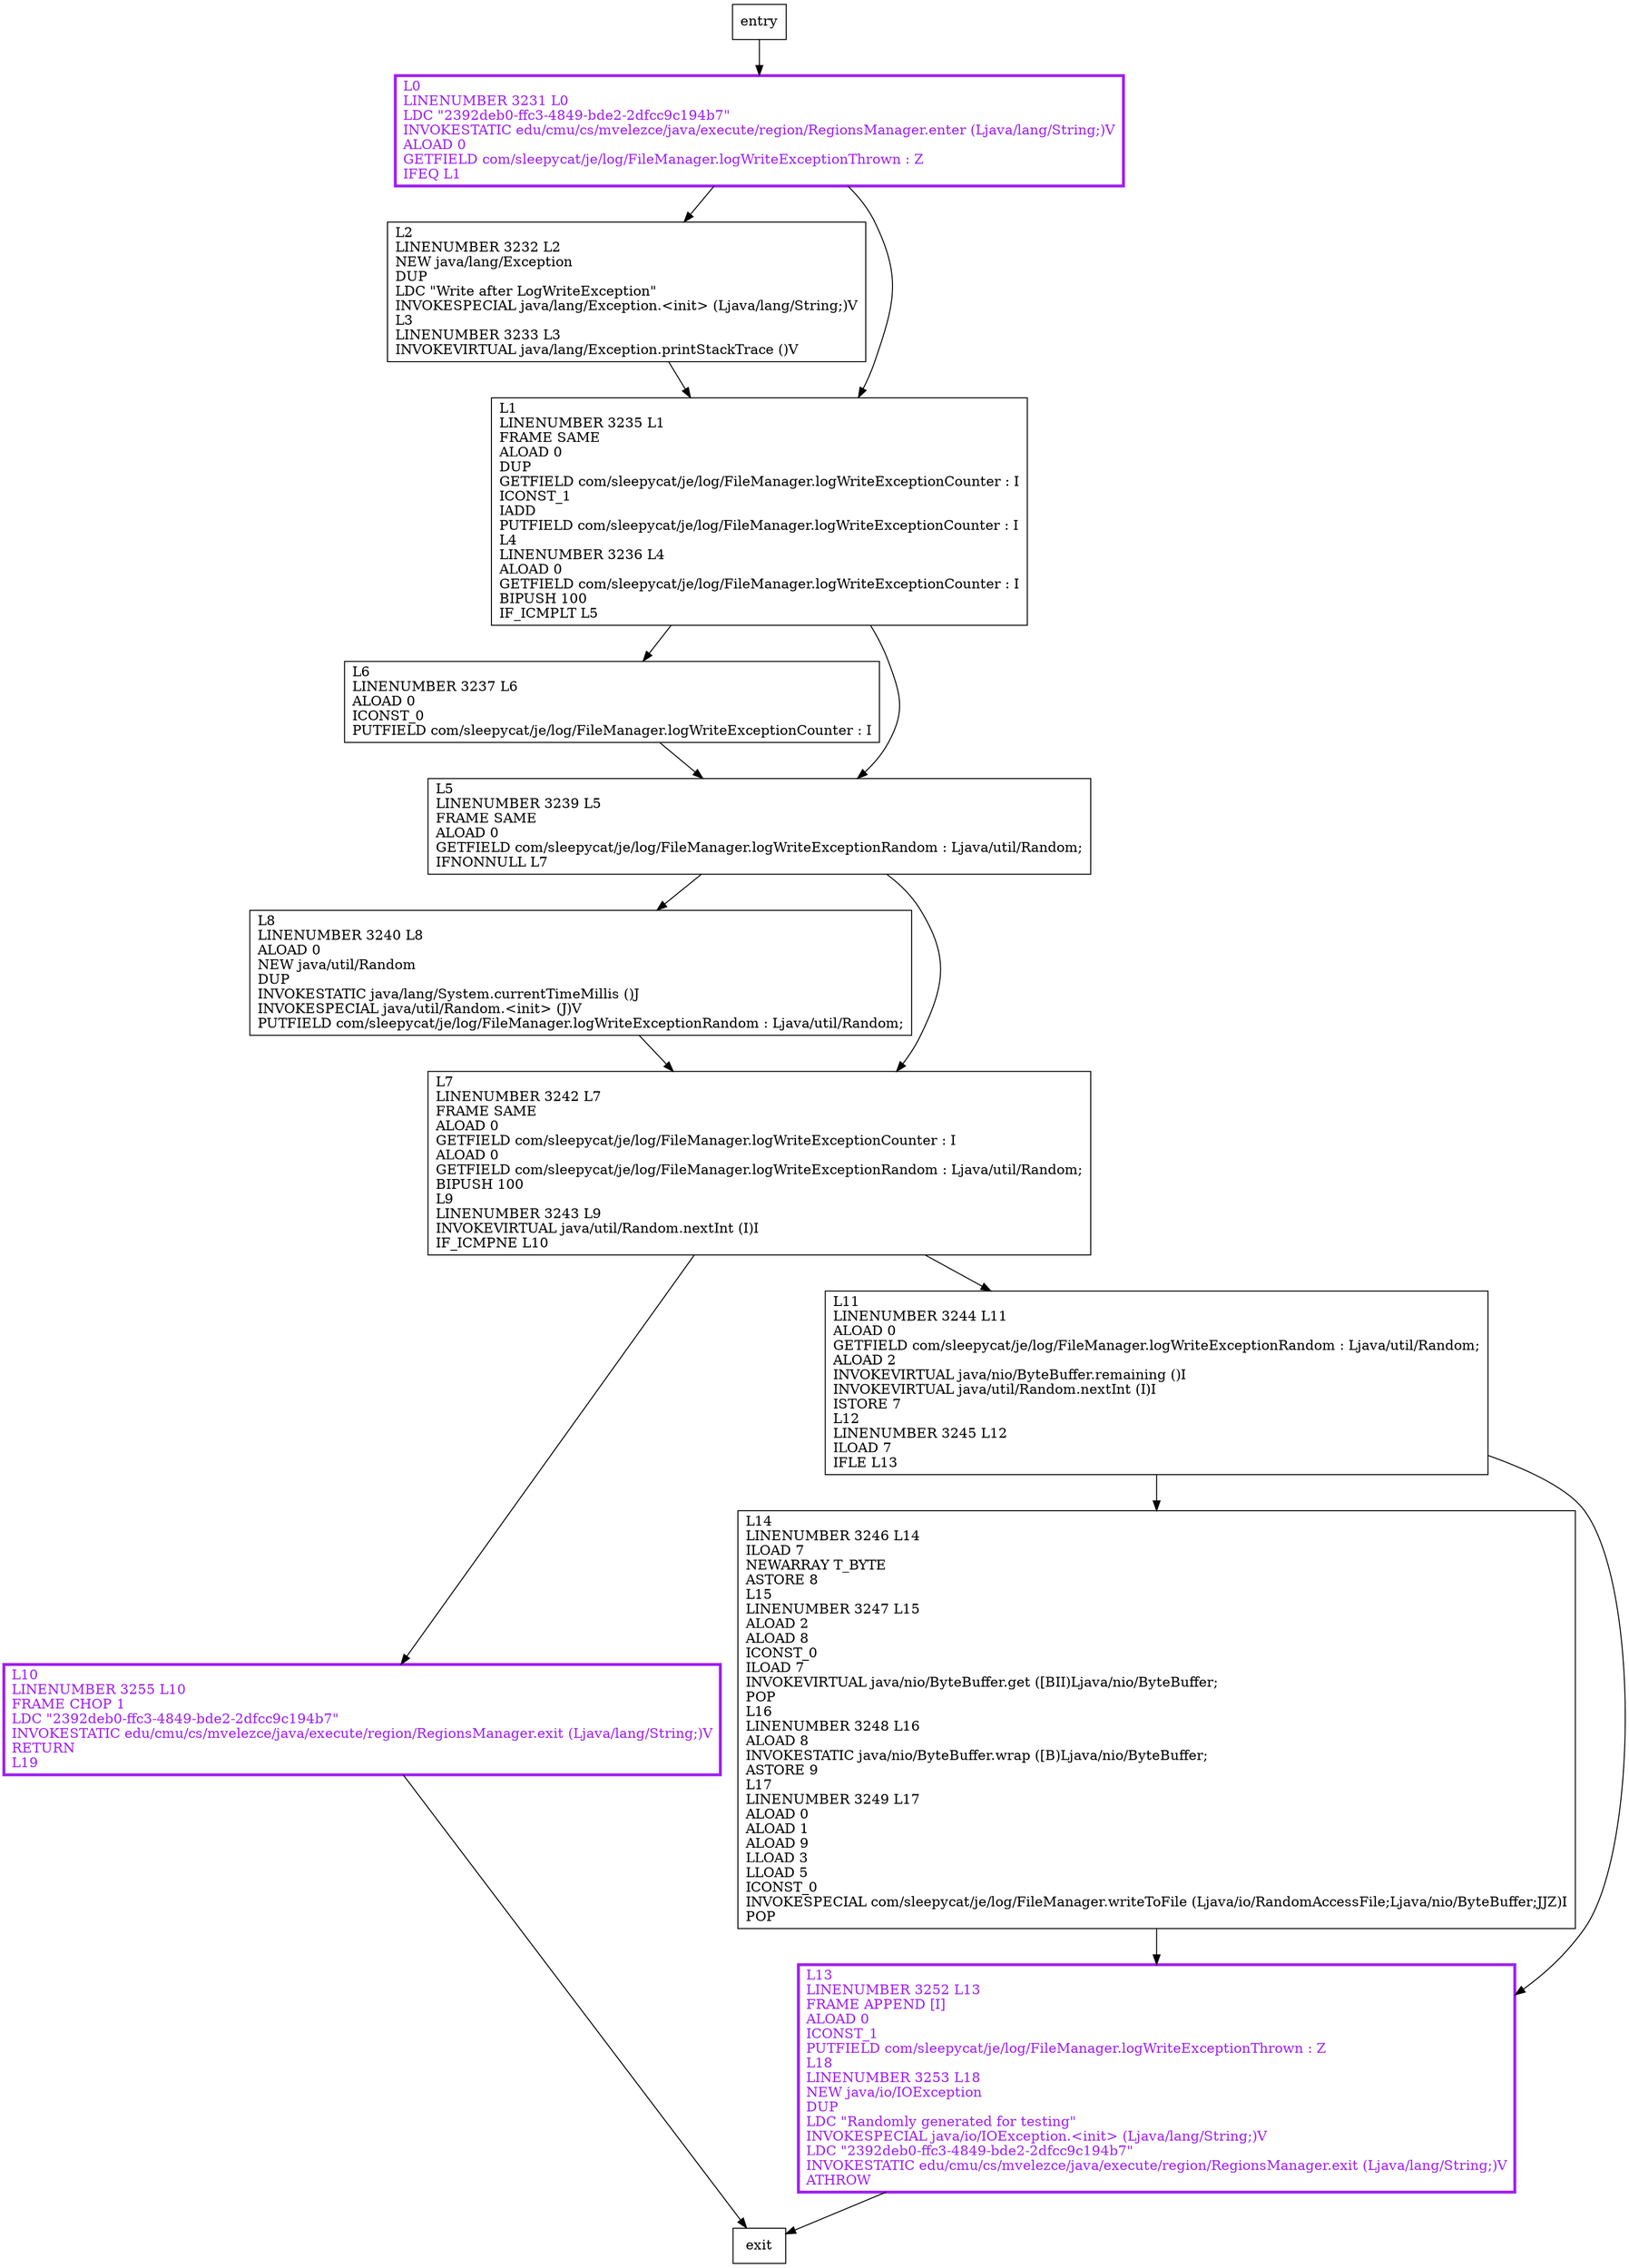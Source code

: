 digraph generateLogWriteException {
node [shape=record];
1119543447 [label="L0\lLINENUMBER 3231 L0\lLDC \"2392deb0-ffc3-4849-bde2-2dfcc9c194b7\"\lINVOKESTATIC edu/cmu/cs/mvelezce/java/execute/region/RegionsManager.enter (Ljava/lang/String;)V\lALOAD 0\lGETFIELD com/sleepycat/je/log/FileManager.logWriteExceptionThrown : Z\lIFEQ L1\l"];
935692501 [label="L14\lLINENUMBER 3246 L14\lILOAD 7\lNEWARRAY T_BYTE\lASTORE 8\lL15\lLINENUMBER 3247 L15\lALOAD 2\lALOAD 8\lICONST_0\lILOAD 7\lINVOKEVIRTUAL java/nio/ByteBuffer.get ([BII)Ljava/nio/ByteBuffer;\lPOP\lL16\lLINENUMBER 3248 L16\lALOAD 8\lINVOKESTATIC java/nio/ByteBuffer.wrap ([B)Ljava/nio/ByteBuffer;\lASTORE 9\lL17\lLINENUMBER 3249 L17\lALOAD 0\lALOAD 1\lALOAD 9\lLLOAD 3\lLLOAD 5\lICONST_0\lINVOKESPECIAL com/sleepycat/je/log/FileManager.writeToFile (Ljava/io/RandomAccessFile;Ljava/nio/ByteBuffer;JJZ)I\lPOP\l"];
177827700 [label="L10\lLINENUMBER 3255 L10\lFRAME CHOP 1\lLDC \"2392deb0-ffc3-4849-bde2-2dfcc9c194b7\"\lINVOKESTATIC edu/cmu/cs/mvelezce/java/execute/region/RegionsManager.exit (Ljava/lang/String;)V\lRETURN\lL19\l"];
1626271096 [label="L8\lLINENUMBER 3240 L8\lALOAD 0\lNEW java/util/Random\lDUP\lINVOKESTATIC java/lang/System.currentTimeMillis ()J\lINVOKESPECIAL java/util/Random.\<init\> (J)V\lPUTFIELD com/sleepycat/je/log/FileManager.logWriteExceptionRandom : Ljava/util/Random;\l"];
1403940125 [label="L6\lLINENUMBER 3237 L6\lALOAD 0\lICONST_0\lPUTFIELD com/sleepycat/je/log/FileManager.logWriteExceptionCounter : I\l"];
1174770450 [label="L5\lLINENUMBER 3239 L5\lFRAME SAME\lALOAD 0\lGETFIELD com/sleepycat/je/log/FileManager.logWriteExceptionRandom : Ljava/util/Random;\lIFNONNULL L7\l"];
1226475426 [label="L7\lLINENUMBER 3242 L7\lFRAME SAME\lALOAD 0\lGETFIELD com/sleepycat/je/log/FileManager.logWriteExceptionCounter : I\lALOAD 0\lGETFIELD com/sleepycat/je/log/FileManager.logWriteExceptionRandom : Ljava/util/Random;\lBIPUSH 100\lL9\lLINENUMBER 3243 L9\lINVOKEVIRTUAL java/util/Random.nextInt (I)I\lIF_ICMPNE L10\l"];
1297809044 [label="L2\lLINENUMBER 3232 L2\lNEW java/lang/Exception\lDUP\lLDC \"Write after LogWriteException\"\lINVOKESPECIAL java/lang/Exception.\<init\> (Ljava/lang/String;)V\lL3\lLINENUMBER 3233 L3\lINVOKEVIRTUAL java/lang/Exception.printStackTrace ()V\l"];
1366234711 [label="L1\lLINENUMBER 3235 L1\lFRAME SAME\lALOAD 0\lDUP\lGETFIELD com/sleepycat/je/log/FileManager.logWriteExceptionCounter : I\lICONST_1\lIADD\lPUTFIELD com/sleepycat/je/log/FileManager.logWriteExceptionCounter : I\lL4\lLINENUMBER 3236 L4\lALOAD 0\lGETFIELD com/sleepycat/je/log/FileManager.logWriteExceptionCounter : I\lBIPUSH 100\lIF_ICMPLT L5\l"];
721366463 [label="L11\lLINENUMBER 3244 L11\lALOAD 0\lGETFIELD com/sleepycat/je/log/FileManager.logWriteExceptionRandom : Ljava/util/Random;\lALOAD 2\lINVOKEVIRTUAL java/nio/ByteBuffer.remaining ()I\lINVOKEVIRTUAL java/util/Random.nextInt (I)I\lISTORE 7\lL12\lLINENUMBER 3245 L12\lILOAD 7\lIFLE L13\l"];
550975096 [label="L13\lLINENUMBER 3252 L13\lFRAME APPEND [I]\lALOAD 0\lICONST_1\lPUTFIELD com/sleepycat/je/log/FileManager.logWriteExceptionThrown : Z\lL18\lLINENUMBER 3253 L18\lNEW java/io/IOException\lDUP\lLDC \"Randomly generated for testing\"\lINVOKESPECIAL java/io/IOException.\<init\> (Ljava/lang/String;)V\lLDC \"2392deb0-ffc3-4849-bde2-2dfcc9c194b7\"\lINVOKESTATIC edu/cmu/cs/mvelezce/java/execute/region/RegionsManager.exit (Ljava/lang/String;)V\lATHROW\l"];
entry;
exit;
1119543447 -> 1297809044
1119543447 -> 1366234711
935692501 -> 550975096
1403940125 -> 1174770450
721366463 -> 935692501
721366463 -> 550975096
entry -> 1119543447
177827700 -> exit
1626271096 -> 1226475426
1174770450 -> 1626271096
1174770450 -> 1226475426
1226475426 -> 177827700
1226475426 -> 721366463
1297809044 -> 1366234711
1366234711 -> 1403940125
1366234711 -> 1174770450
550975096 -> exit
1119543447[fontcolor="purple", penwidth=3, color="purple"];
177827700[fontcolor="purple", penwidth=3, color="purple"];
550975096[fontcolor="purple", penwidth=3, color="purple"];
}
